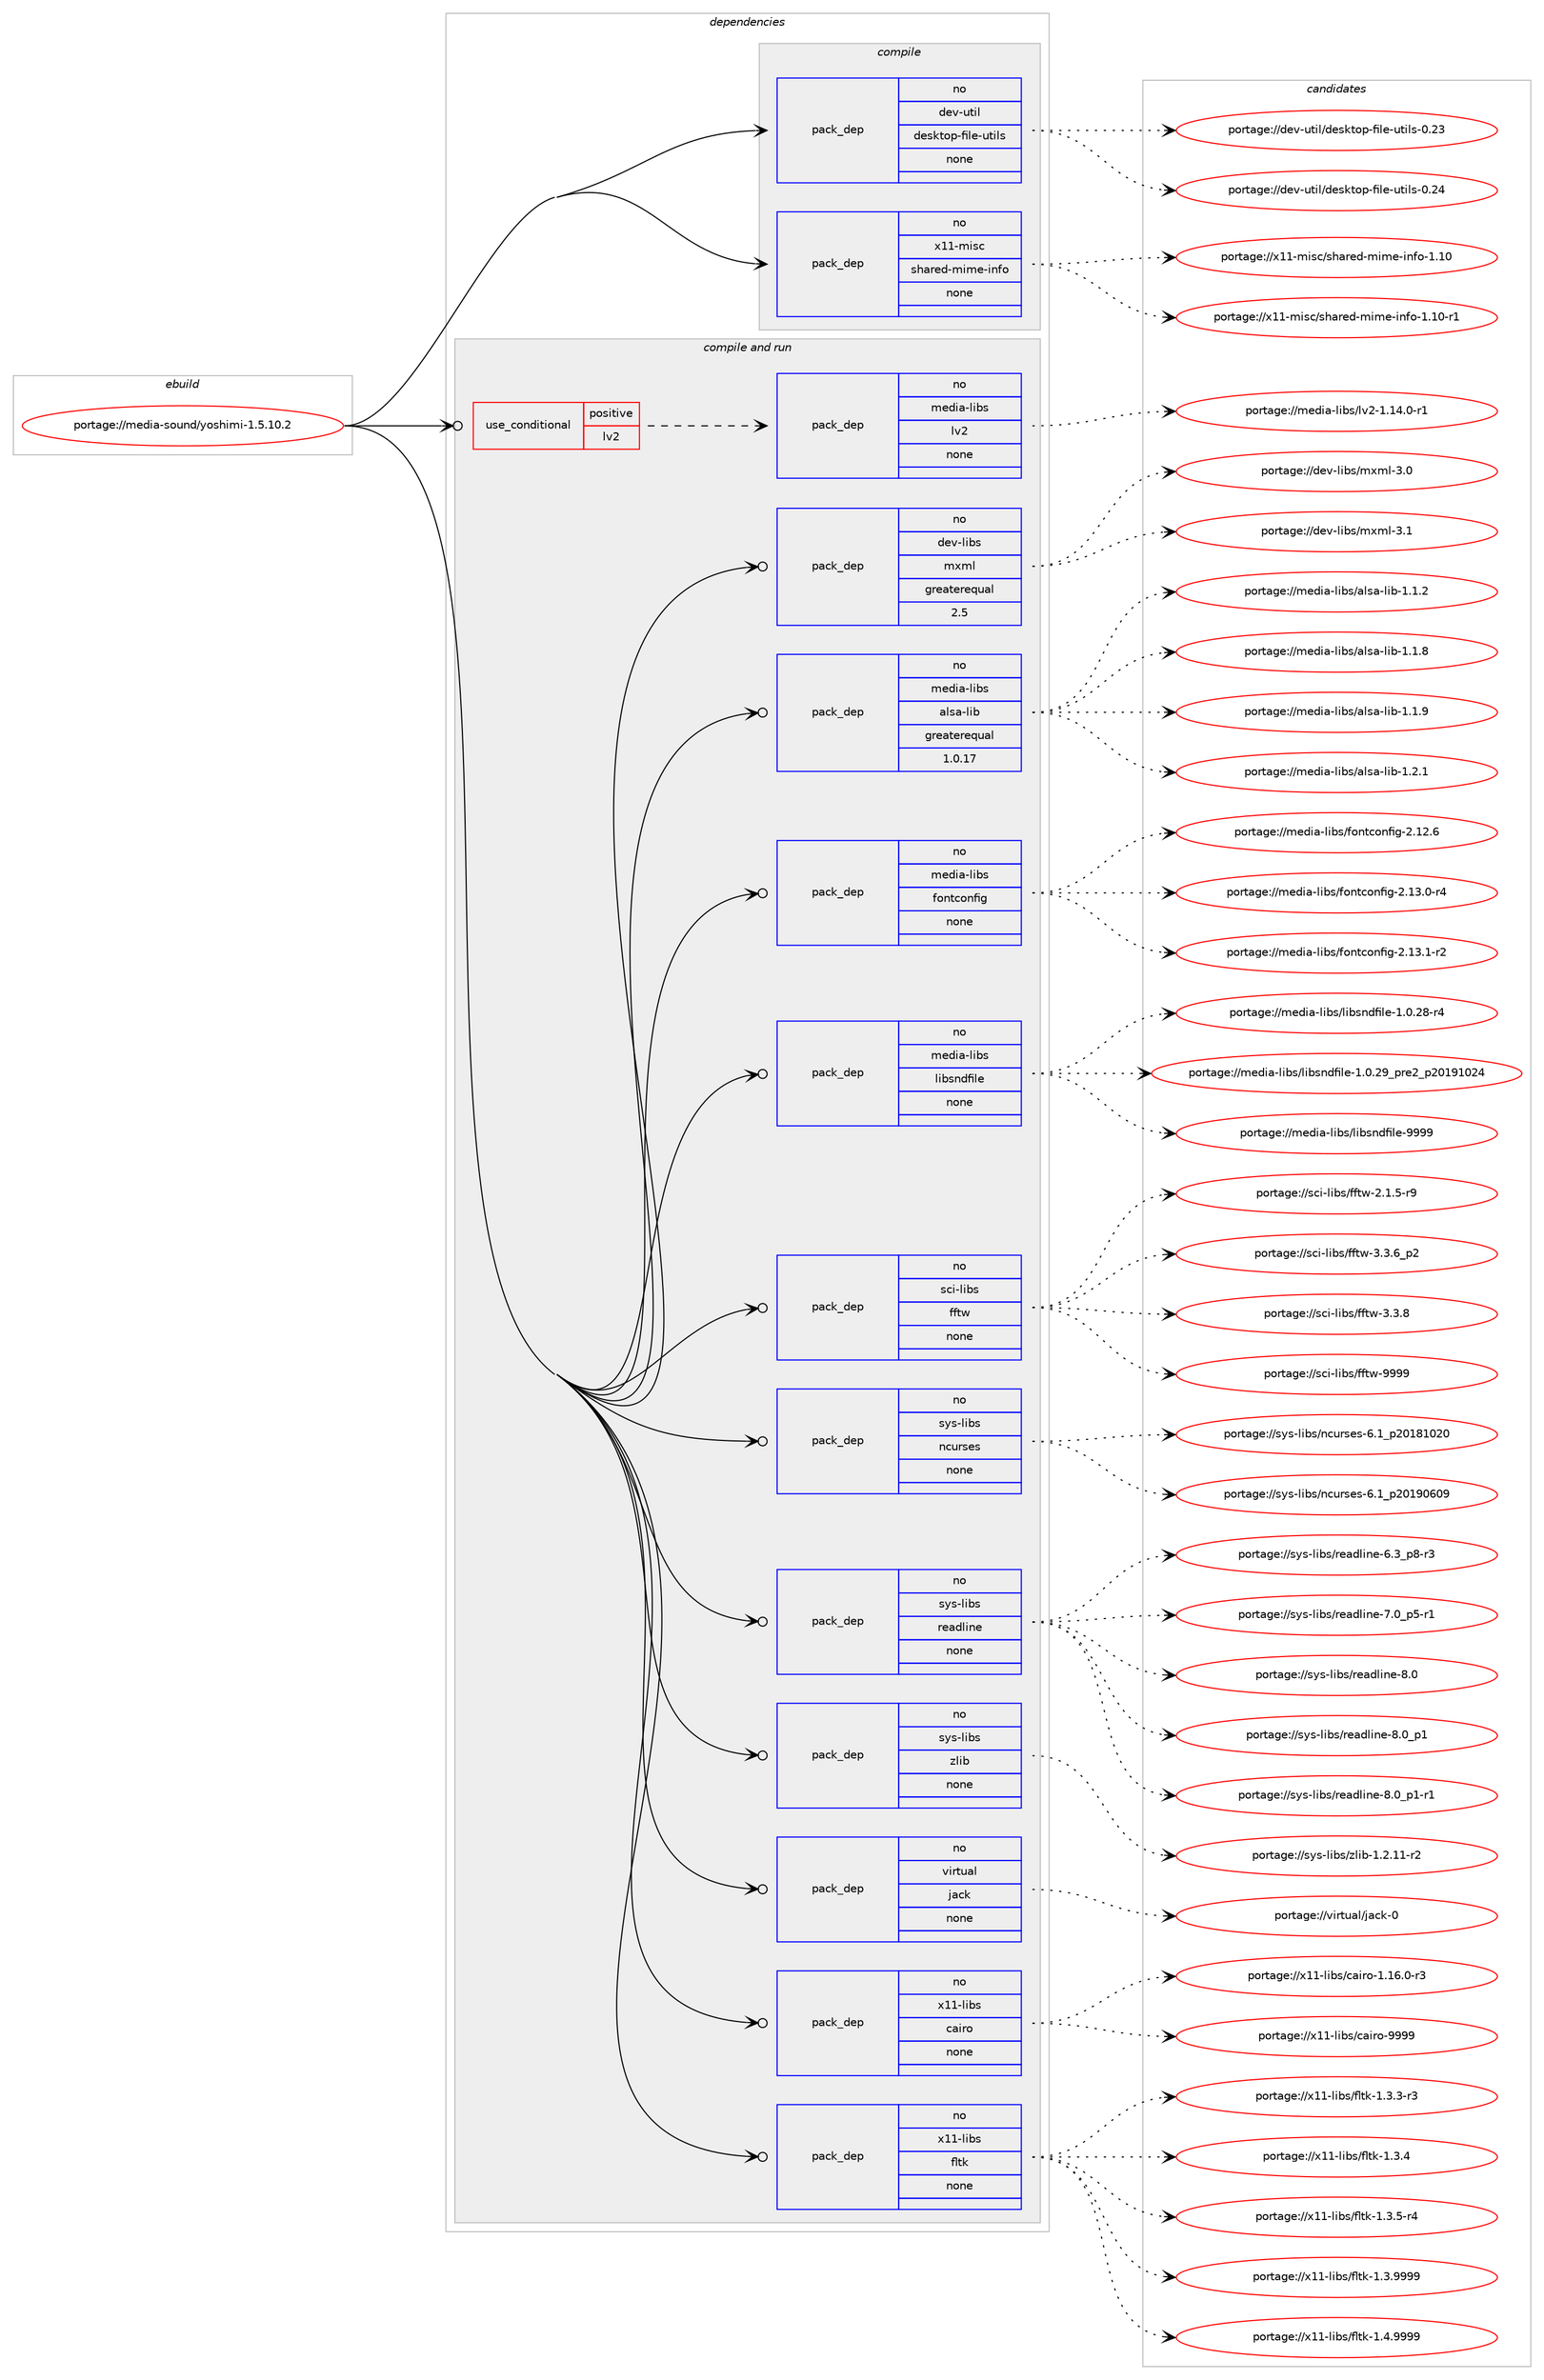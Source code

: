 digraph prolog {

# *************
# Graph options
# *************

newrank=true;
concentrate=true;
compound=true;
graph [rankdir=LR,fontname=Helvetica,fontsize=10,ranksep=1.5];#, ranksep=2.5, nodesep=0.2];
edge  [arrowhead=vee];
node  [fontname=Helvetica,fontsize=10];

# **********
# The ebuild
# **********

subgraph cluster_leftcol {
color=gray;
rank=same;
label=<<i>ebuild</i>>;
id [label="portage://media-sound/yoshimi-1.5.10.2", color=red, width=4, href="../media-sound/yoshimi-1.5.10.2.svg"];
}

# ****************
# The dependencies
# ****************

subgraph cluster_midcol {
color=gray;
label=<<i>dependencies</i>>;
subgraph cluster_compile {
fillcolor="#eeeeee";
style=filled;
label=<<i>compile</i>>;
subgraph pack248094 {
dependency337487 [label=<<TABLE BORDER="0" CELLBORDER="1" CELLSPACING="0" CELLPADDING="4" WIDTH="220"><TR><TD ROWSPAN="6" CELLPADDING="30">pack_dep</TD></TR><TR><TD WIDTH="110">no</TD></TR><TR><TD>dev-util</TD></TR><TR><TD>desktop-file-utils</TD></TR><TR><TD>none</TD></TR><TR><TD></TD></TR></TABLE>>, shape=none, color=blue];
}
id:e -> dependency337487:w [weight=20,style="solid",arrowhead="vee"];
subgraph pack248095 {
dependency337488 [label=<<TABLE BORDER="0" CELLBORDER="1" CELLSPACING="0" CELLPADDING="4" WIDTH="220"><TR><TD ROWSPAN="6" CELLPADDING="30">pack_dep</TD></TR><TR><TD WIDTH="110">no</TD></TR><TR><TD>x11-misc</TD></TR><TR><TD>shared-mime-info</TD></TR><TR><TD>none</TD></TR><TR><TD></TD></TR></TABLE>>, shape=none, color=blue];
}
id:e -> dependency337488:w [weight=20,style="solid",arrowhead="vee"];
}
subgraph cluster_compileandrun {
fillcolor="#eeeeee";
style=filled;
label=<<i>compile and run</i>>;
subgraph cond83848 {
dependency337489 [label=<<TABLE BORDER="0" CELLBORDER="1" CELLSPACING="0" CELLPADDING="4"><TR><TD ROWSPAN="3" CELLPADDING="10">use_conditional</TD></TR><TR><TD>positive</TD></TR><TR><TD>lv2</TD></TR></TABLE>>, shape=none, color=red];
subgraph pack248096 {
dependency337490 [label=<<TABLE BORDER="0" CELLBORDER="1" CELLSPACING="0" CELLPADDING="4" WIDTH="220"><TR><TD ROWSPAN="6" CELLPADDING="30">pack_dep</TD></TR><TR><TD WIDTH="110">no</TD></TR><TR><TD>media-libs</TD></TR><TR><TD>lv2</TD></TR><TR><TD>none</TD></TR><TR><TD></TD></TR></TABLE>>, shape=none, color=blue];
}
dependency337489:e -> dependency337490:w [weight=20,style="dashed",arrowhead="vee"];
}
id:e -> dependency337489:w [weight=20,style="solid",arrowhead="odotvee"];
subgraph pack248097 {
dependency337491 [label=<<TABLE BORDER="0" CELLBORDER="1" CELLSPACING="0" CELLPADDING="4" WIDTH="220"><TR><TD ROWSPAN="6" CELLPADDING="30">pack_dep</TD></TR><TR><TD WIDTH="110">no</TD></TR><TR><TD>dev-libs</TD></TR><TR><TD>mxml</TD></TR><TR><TD>greaterequal</TD></TR><TR><TD>2.5</TD></TR></TABLE>>, shape=none, color=blue];
}
id:e -> dependency337491:w [weight=20,style="solid",arrowhead="odotvee"];
subgraph pack248098 {
dependency337492 [label=<<TABLE BORDER="0" CELLBORDER="1" CELLSPACING="0" CELLPADDING="4" WIDTH="220"><TR><TD ROWSPAN="6" CELLPADDING="30">pack_dep</TD></TR><TR><TD WIDTH="110">no</TD></TR><TR><TD>media-libs</TD></TR><TR><TD>alsa-lib</TD></TR><TR><TD>greaterequal</TD></TR><TR><TD>1.0.17</TD></TR></TABLE>>, shape=none, color=blue];
}
id:e -> dependency337492:w [weight=20,style="solid",arrowhead="odotvee"];
subgraph pack248099 {
dependency337493 [label=<<TABLE BORDER="0" CELLBORDER="1" CELLSPACING="0" CELLPADDING="4" WIDTH="220"><TR><TD ROWSPAN="6" CELLPADDING="30">pack_dep</TD></TR><TR><TD WIDTH="110">no</TD></TR><TR><TD>media-libs</TD></TR><TR><TD>fontconfig</TD></TR><TR><TD>none</TD></TR><TR><TD></TD></TR></TABLE>>, shape=none, color=blue];
}
id:e -> dependency337493:w [weight=20,style="solid",arrowhead="odotvee"];
subgraph pack248100 {
dependency337494 [label=<<TABLE BORDER="0" CELLBORDER="1" CELLSPACING="0" CELLPADDING="4" WIDTH="220"><TR><TD ROWSPAN="6" CELLPADDING="30">pack_dep</TD></TR><TR><TD WIDTH="110">no</TD></TR><TR><TD>media-libs</TD></TR><TR><TD>libsndfile</TD></TR><TR><TD>none</TD></TR><TR><TD></TD></TR></TABLE>>, shape=none, color=blue];
}
id:e -> dependency337494:w [weight=20,style="solid",arrowhead="odotvee"];
subgraph pack248101 {
dependency337495 [label=<<TABLE BORDER="0" CELLBORDER="1" CELLSPACING="0" CELLPADDING="4" WIDTH="220"><TR><TD ROWSPAN="6" CELLPADDING="30">pack_dep</TD></TR><TR><TD WIDTH="110">no</TD></TR><TR><TD>sci-libs</TD></TR><TR><TD>fftw</TD></TR><TR><TD>none</TD></TR><TR><TD></TD></TR></TABLE>>, shape=none, color=blue];
}
id:e -> dependency337495:w [weight=20,style="solid",arrowhead="odotvee"];
subgraph pack248102 {
dependency337496 [label=<<TABLE BORDER="0" CELLBORDER="1" CELLSPACING="0" CELLPADDING="4" WIDTH="220"><TR><TD ROWSPAN="6" CELLPADDING="30">pack_dep</TD></TR><TR><TD WIDTH="110">no</TD></TR><TR><TD>sys-libs</TD></TR><TR><TD>ncurses</TD></TR><TR><TD>none</TD></TR><TR><TD></TD></TR></TABLE>>, shape=none, color=blue];
}
id:e -> dependency337496:w [weight=20,style="solid",arrowhead="odotvee"];
subgraph pack248103 {
dependency337497 [label=<<TABLE BORDER="0" CELLBORDER="1" CELLSPACING="0" CELLPADDING="4" WIDTH="220"><TR><TD ROWSPAN="6" CELLPADDING="30">pack_dep</TD></TR><TR><TD WIDTH="110">no</TD></TR><TR><TD>sys-libs</TD></TR><TR><TD>readline</TD></TR><TR><TD>none</TD></TR><TR><TD></TD></TR></TABLE>>, shape=none, color=blue];
}
id:e -> dependency337497:w [weight=20,style="solid",arrowhead="odotvee"];
subgraph pack248104 {
dependency337498 [label=<<TABLE BORDER="0" CELLBORDER="1" CELLSPACING="0" CELLPADDING="4" WIDTH="220"><TR><TD ROWSPAN="6" CELLPADDING="30">pack_dep</TD></TR><TR><TD WIDTH="110">no</TD></TR><TR><TD>sys-libs</TD></TR><TR><TD>zlib</TD></TR><TR><TD>none</TD></TR><TR><TD></TD></TR></TABLE>>, shape=none, color=blue];
}
id:e -> dependency337498:w [weight=20,style="solid",arrowhead="odotvee"];
subgraph pack248105 {
dependency337499 [label=<<TABLE BORDER="0" CELLBORDER="1" CELLSPACING="0" CELLPADDING="4" WIDTH="220"><TR><TD ROWSPAN="6" CELLPADDING="30">pack_dep</TD></TR><TR><TD WIDTH="110">no</TD></TR><TR><TD>virtual</TD></TR><TR><TD>jack</TD></TR><TR><TD>none</TD></TR><TR><TD></TD></TR></TABLE>>, shape=none, color=blue];
}
id:e -> dependency337499:w [weight=20,style="solid",arrowhead="odotvee"];
subgraph pack248106 {
dependency337500 [label=<<TABLE BORDER="0" CELLBORDER="1" CELLSPACING="0" CELLPADDING="4" WIDTH="220"><TR><TD ROWSPAN="6" CELLPADDING="30">pack_dep</TD></TR><TR><TD WIDTH="110">no</TD></TR><TR><TD>x11-libs</TD></TR><TR><TD>cairo</TD></TR><TR><TD>none</TD></TR><TR><TD></TD></TR></TABLE>>, shape=none, color=blue];
}
id:e -> dependency337500:w [weight=20,style="solid",arrowhead="odotvee"];
subgraph pack248107 {
dependency337501 [label=<<TABLE BORDER="0" CELLBORDER="1" CELLSPACING="0" CELLPADDING="4" WIDTH="220"><TR><TD ROWSPAN="6" CELLPADDING="30">pack_dep</TD></TR><TR><TD WIDTH="110">no</TD></TR><TR><TD>x11-libs</TD></TR><TR><TD>fltk</TD></TR><TR><TD>none</TD></TR><TR><TD></TD></TR></TABLE>>, shape=none, color=blue];
}
id:e -> dependency337501:w [weight=20,style="solid",arrowhead="odotvee"];
}
subgraph cluster_run {
fillcolor="#eeeeee";
style=filled;
label=<<i>run</i>>;
}
}

# **************
# The candidates
# **************

subgraph cluster_choices {
rank=same;
color=gray;
label=<<i>candidates</i>>;

subgraph choice248094 {
color=black;
nodesep=1;
choiceportage100101118451171161051084710010111510711611111245102105108101451171161051081154548465051 [label="portage://dev-util/desktop-file-utils-0.23", color=red, width=4,href="../dev-util/desktop-file-utils-0.23.svg"];
choiceportage100101118451171161051084710010111510711611111245102105108101451171161051081154548465052 [label="portage://dev-util/desktop-file-utils-0.24", color=red, width=4,href="../dev-util/desktop-file-utils-0.24.svg"];
dependency337487:e -> choiceportage100101118451171161051084710010111510711611111245102105108101451171161051081154548465051:w [style=dotted,weight="100"];
dependency337487:e -> choiceportage100101118451171161051084710010111510711611111245102105108101451171161051081154548465052:w [style=dotted,weight="100"];
}
subgraph choice248095 {
color=black;
nodesep=1;
choiceportage12049494510910511599471151049711410110045109105109101451051101021114549464948 [label="portage://x11-misc/shared-mime-info-1.10", color=red, width=4,href="../x11-misc/shared-mime-info-1.10.svg"];
choiceportage120494945109105115994711510497114101100451091051091014510511010211145494649484511449 [label="portage://x11-misc/shared-mime-info-1.10-r1", color=red, width=4,href="../x11-misc/shared-mime-info-1.10-r1.svg"];
dependency337488:e -> choiceportage12049494510910511599471151049711410110045109105109101451051101021114549464948:w [style=dotted,weight="100"];
dependency337488:e -> choiceportage120494945109105115994711510497114101100451091051091014510511010211145494649484511449:w [style=dotted,weight="100"];
}
subgraph choice248096 {
color=black;
nodesep=1;
choiceportage1091011001059745108105981154710811850454946495246484511449 [label="portage://media-libs/lv2-1.14.0-r1", color=red, width=4,href="../media-libs/lv2-1.14.0-r1.svg"];
dependency337490:e -> choiceportage1091011001059745108105981154710811850454946495246484511449:w [style=dotted,weight="100"];
}
subgraph choice248097 {
color=black;
nodesep=1;
choiceportage10010111845108105981154710912010910845514648 [label="portage://dev-libs/mxml-3.0", color=red, width=4,href="../dev-libs/mxml-3.0.svg"];
choiceportage10010111845108105981154710912010910845514649 [label="portage://dev-libs/mxml-3.1", color=red, width=4,href="../dev-libs/mxml-3.1.svg"];
dependency337491:e -> choiceportage10010111845108105981154710912010910845514648:w [style=dotted,weight="100"];
dependency337491:e -> choiceportage10010111845108105981154710912010910845514649:w [style=dotted,weight="100"];
}
subgraph choice248098 {
color=black;
nodesep=1;
choiceportage1091011001059745108105981154797108115974510810598454946494650 [label="portage://media-libs/alsa-lib-1.1.2", color=red, width=4,href="../media-libs/alsa-lib-1.1.2.svg"];
choiceportage1091011001059745108105981154797108115974510810598454946494656 [label="portage://media-libs/alsa-lib-1.1.8", color=red, width=4,href="../media-libs/alsa-lib-1.1.8.svg"];
choiceportage1091011001059745108105981154797108115974510810598454946494657 [label="portage://media-libs/alsa-lib-1.1.9", color=red, width=4,href="../media-libs/alsa-lib-1.1.9.svg"];
choiceportage1091011001059745108105981154797108115974510810598454946504649 [label="portage://media-libs/alsa-lib-1.2.1", color=red, width=4,href="../media-libs/alsa-lib-1.2.1.svg"];
dependency337492:e -> choiceportage1091011001059745108105981154797108115974510810598454946494650:w [style=dotted,weight="100"];
dependency337492:e -> choiceportage1091011001059745108105981154797108115974510810598454946494656:w [style=dotted,weight="100"];
dependency337492:e -> choiceportage1091011001059745108105981154797108115974510810598454946494657:w [style=dotted,weight="100"];
dependency337492:e -> choiceportage1091011001059745108105981154797108115974510810598454946504649:w [style=dotted,weight="100"];
}
subgraph choice248099 {
color=black;
nodesep=1;
choiceportage109101100105974510810598115471021111101169911111010210510345504649504654 [label="portage://media-libs/fontconfig-2.12.6", color=red, width=4,href="../media-libs/fontconfig-2.12.6.svg"];
choiceportage1091011001059745108105981154710211111011699111110102105103455046495146484511452 [label="portage://media-libs/fontconfig-2.13.0-r4", color=red, width=4,href="../media-libs/fontconfig-2.13.0-r4.svg"];
choiceportage1091011001059745108105981154710211111011699111110102105103455046495146494511450 [label="portage://media-libs/fontconfig-2.13.1-r2", color=red, width=4,href="../media-libs/fontconfig-2.13.1-r2.svg"];
dependency337493:e -> choiceportage109101100105974510810598115471021111101169911111010210510345504649504654:w [style=dotted,weight="100"];
dependency337493:e -> choiceportage1091011001059745108105981154710211111011699111110102105103455046495146484511452:w [style=dotted,weight="100"];
dependency337493:e -> choiceportage1091011001059745108105981154710211111011699111110102105103455046495146494511450:w [style=dotted,weight="100"];
}
subgraph choice248100 {
color=black;
nodesep=1;
choiceportage1091011001059745108105981154710810598115110100102105108101454946484650564511452 [label="portage://media-libs/libsndfile-1.0.28-r4", color=red, width=4,href="../media-libs/libsndfile-1.0.28-r4.svg"];
choiceportage1091011001059745108105981154710810598115110100102105108101454946484650579511211410150951125048495749485052 [label="portage://media-libs/libsndfile-1.0.29_pre2_p20191024", color=red, width=4,href="../media-libs/libsndfile-1.0.29_pre2_p20191024.svg"];
choiceportage10910110010597451081059811547108105981151101001021051081014557575757 [label="portage://media-libs/libsndfile-9999", color=red, width=4,href="../media-libs/libsndfile-9999.svg"];
dependency337494:e -> choiceportage1091011001059745108105981154710810598115110100102105108101454946484650564511452:w [style=dotted,weight="100"];
dependency337494:e -> choiceportage1091011001059745108105981154710810598115110100102105108101454946484650579511211410150951125048495749485052:w [style=dotted,weight="100"];
dependency337494:e -> choiceportage10910110010597451081059811547108105981151101001021051081014557575757:w [style=dotted,weight="100"];
}
subgraph choice248101 {
color=black;
nodesep=1;
choiceportage115991054510810598115471021021161194550464946534511457 [label="portage://sci-libs/fftw-2.1.5-r9", color=red, width=4,href="../sci-libs/fftw-2.1.5-r9.svg"];
choiceportage115991054510810598115471021021161194551465146549511250 [label="portage://sci-libs/fftw-3.3.6_p2", color=red, width=4,href="../sci-libs/fftw-3.3.6_p2.svg"];
choiceportage11599105451081059811547102102116119455146514656 [label="portage://sci-libs/fftw-3.3.8", color=red, width=4,href="../sci-libs/fftw-3.3.8.svg"];
choiceportage115991054510810598115471021021161194557575757 [label="portage://sci-libs/fftw-9999", color=red, width=4,href="../sci-libs/fftw-9999.svg"];
dependency337495:e -> choiceportage115991054510810598115471021021161194550464946534511457:w [style=dotted,weight="100"];
dependency337495:e -> choiceportage115991054510810598115471021021161194551465146549511250:w [style=dotted,weight="100"];
dependency337495:e -> choiceportage11599105451081059811547102102116119455146514656:w [style=dotted,weight="100"];
dependency337495:e -> choiceportage115991054510810598115471021021161194557575757:w [style=dotted,weight="100"];
}
subgraph choice248102 {
color=black;
nodesep=1;
choiceportage1151211154510810598115471109911711411510111545544649951125048495649485048 [label="portage://sys-libs/ncurses-6.1_p20181020", color=red, width=4,href="../sys-libs/ncurses-6.1_p20181020.svg"];
choiceportage1151211154510810598115471109911711411510111545544649951125048495748544857 [label="portage://sys-libs/ncurses-6.1_p20190609", color=red, width=4,href="../sys-libs/ncurses-6.1_p20190609.svg"];
dependency337496:e -> choiceportage1151211154510810598115471109911711411510111545544649951125048495649485048:w [style=dotted,weight="100"];
dependency337496:e -> choiceportage1151211154510810598115471109911711411510111545544649951125048495748544857:w [style=dotted,weight="100"];
}
subgraph choice248103 {
color=black;
nodesep=1;
choiceportage115121115451081059811547114101971001081051101014554465195112564511451 [label="portage://sys-libs/readline-6.3_p8-r3", color=red, width=4,href="../sys-libs/readline-6.3_p8-r3.svg"];
choiceportage115121115451081059811547114101971001081051101014555464895112534511449 [label="portage://sys-libs/readline-7.0_p5-r1", color=red, width=4,href="../sys-libs/readline-7.0_p5-r1.svg"];
choiceportage1151211154510810598115471141019710010810511010145564648 [label="portage://sys-libs/readline-8.0", color=red, width=4,href="../sys-libs/readline-8.0.svg"];
choiceportage11512111545108105981154711410197100108105110101455646489511249 [label="portage://sys-libs/readline-8.0_p1", color=red, width=4,href="../sys-libs/readline-8.0_p1.svg"];
choiceportage115121115451081059811547114101971001081051101014556464895112494511449 [label="portage://sys-libs/readline-8.0_p1-r1", color=red, width=4,href="../sys-libs/readline-8.0_p1-r1.svg"];
dependency337497:e -> choiceportage115121115451081059811547114101971001081051101014554465195112564511451:w [style=dotted,weight="100"];
dependency337497:e -> choiceportage115121115451081059811547114101971001081051101014555464895112534511449:w [style=dotted,weight="100"];
dependency337497:e -> choiceportage1151211154510810598115471141019710010810511010145564648:w [style=dotted,weight="100"];
dependency337497:e -> choiceportage11512111545108105981154711410197100108105110101455646489511249:w [style=dotted,weight="100"];
dependency337497:e -> choiceportage115121115451081059811547114101971001081051101014556464895112494511449:w [style=dotted,weight="100"];
}
subgraph choice248104 {
color=black;
nodesep=1;
choiceportage11512111545108105981154712210810598454946504649494511450 [label="portage://sys-libs/zlib-1.2.11-r2", color=red, width=4,href="../sys-libs/zlib-1.2.11-r2.svg"];
dependency337498:e -> choiceportage11512111545108105981154712210810598454946504649494511450:w [style=dotted,weight="100"];
}
subgraph choice248105 {
color=black;
nodesep=1;
choiceportage118105114116117971084710697991074548 [label="portage://virtual/jack-0", color=red, width=4,href="../virtual/jack-0.svg"];
dependency337499:e -> choiceportage118105114116117971084710697991074548:w [style=dotted,weight="100"];
}
subgraph choice248106 {
color=black;
nodesep=1;
choiceportage12049494510810598115479997105114111454946495446484511451 [label="portage://x11-libs/cairo-1.16.0-r3", color=red, width=4,href="../x11-libs/cairo-1.16.0-r3.svg"];
choiceportage120494945108105981154799971051141114557575757 [label="portage://x11-libs/cairo-9999", color=red, width=4,href="../x11-libs/cairo-9999.svg"];
dependency337500:e -> choiceportage12049494510810598115479997105114111454946495446484511451:w [style=dotted,weight="100"];
dependency337500:e -> choiceportage120494945108105981154799971051141114557575757:w [style=dotted,weight="100"];
}
subgraph choice248107 {
color=black;
nodesep=1;
choiceportage12049494510810598115471021081161074549465146514511451 [label="portage://x11-libs/fltk-1.3.3-r3", color=red, width=4,href="../x11-libs/fltk-1.3.3-r3.svg"];
choiceportage1204949451081059811547102108116107454946514652 [label="portage://x11-libs/fltk-1.3.4", color=red, width=4,href="../x11-libs/fltk-1.3.4.svg"];
choiceportage12049494510810598115471021081161074549465146534511452 [label="portage://x11-libs/fltk-1.3.5-r4", color=red, width=4,href="../x11-libs/fltk-1.3.5-r4.svg"];
choiceportage1204949451081059811547102108116107454946514657575757 [label="portage://x11-libs/fltk-1.3.9999", color=red, width=4,href="../x11-libs/fltk-1.3.9999.svg"];
choiceportage1204949451081059811547102108116107454946524657575757 [label="portage://x11-libs/fltk-1.4.9999", color=red, width=4,href="../x11-libs/fltk-1.4.9999.svg"];
dependency337501:e -> choiceportage12049494510810598115471021081161074549465146514511451:w [style=dotted,weight="100"];
dependency337501:e -> choiceportage1204949451081059811547102108116107454946514652:w [style=dotted,weight="100"];
dependency337501:e -> choiceportage12049494510810598115471021081161074549465146534511452:w [style=dotted,weight="100"];
dependency337501:e -> choiceportage1204949451081059811547102108116107454946514657575757:w [style=dotted,weight="100"];
dependency337501:e -> choiceportage1204949451081059811547102108116107454946524657575757:w [style=dotted,weight="100"];
}
}

}
